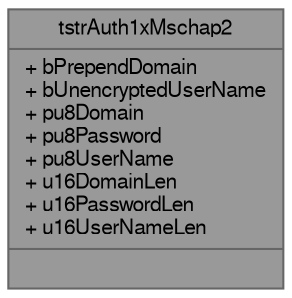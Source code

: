 digraph "tstrAuth1xMschap2"
{
 // LATEX_PDF_SIZE
  bgcolor="transparent";
  edge [fontname=FreeSans,fontsize=10,labelfontname=FreeSans,labelfontsize=10];
  node [fontname=FreeSans,fontsize=10,shape=box,height=0.2,width=0.4];
  Node1 [shape=record,label="{tstrAuth1xMschap2\n|+ bPrependDomain\l+ bUnencryptedUserName\l+ pu8Domain\l+ pu8Password\l+ pu8UserName\l+ u16DomainLen\l+ u16PasswordLen\l+ u16UserNameLen\l|}",height=0.2,width=0.4,color="gray40", fillcolor="grey60", style="filled", fontcolor="black",tooltip=" "];
}
